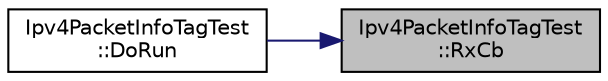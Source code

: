 digraph "Ipv4PacketInfoTagTest::RxCb"
{
 // LATEX_PDF_SIZE
  edge [fontname="Helvetica",fontsize="10",labelfontname="Helvetica",labelfontsize="10"];
  node [fontname="Helvetica",fontsize="10",shape=record];
  rankdir="RL";
  Node1 [label="Ipv4PacketInfoTagTest\l::RxCb",height=0.2,width=0.4,color="black", fillcolor="grey75", style="filled", fontcolor="black",tooltip="Receive callback."];
  Node1 -> Node2 [dir="back",color="midnightblue",fontsize="10",style="solid",fontname="Helvetica"];
  Node2 [label="Ipv4PacketInfoTagTest\l::DoRun",height=0.2,width=0.4,color="black", fillcolor="white", style="filled",URL="$class_ipv4_packet_info_tag_test.html#a76ce4d3cfa6dc21bd2a982ba2e5d4386",tooltip="Implementation to actually run this TestCase."];
}
